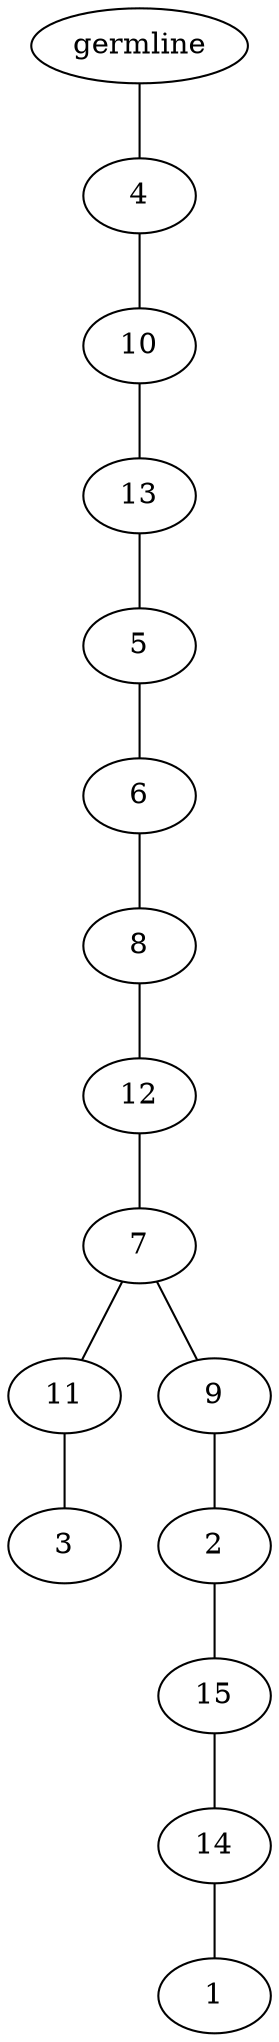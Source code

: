 graph tree {
    "139895996115456" [label="germline"];
    "139895996017200" [label="4"];
    "139895996017296" [label="10"];
    "139895996006160" [label="13"];
    "139895996155792" [label="5"];
    "139895996156128" [label="6"];
    "139895996157040" [label="8"];
    "139895996154640" [label="12"];
    "139895999272032" [label="7"];
    "139895999274528" [label="11"];
    "139895999271648" [label="3"];
    "139895999273040" [label="9"];
    "139895996155408" [label="2"];
    "139895996155072" [label="15"];
    "139895996154976" [label="14"];
    "139895996155312" [label="1"];
    "139895996115456" -- "139895996017200";
    "139895996017200" -- "139895996017296";
    "139895996017296" -- "139895996006160";
    "139895996006160" -- "139895996155792";
    "139895996155792" -- "139895996156128";
    "139895996156128" -- "139895996157040";
    "139895996157040" -- "139895996154640";
    "139895996154640" -- "139895999272032";
    "139895999272032" -- "139895999274528";
    "139895999272032" -- "139895999273040";
    "139895999274528" -- "139895999271648";
    "139895999273040" -- "139895996155408";
    "139895996155408" -- "139895996155072";
    "139895996155072" -- "139895996154976";
    "139895996154976" -- "139895996155312";
}
